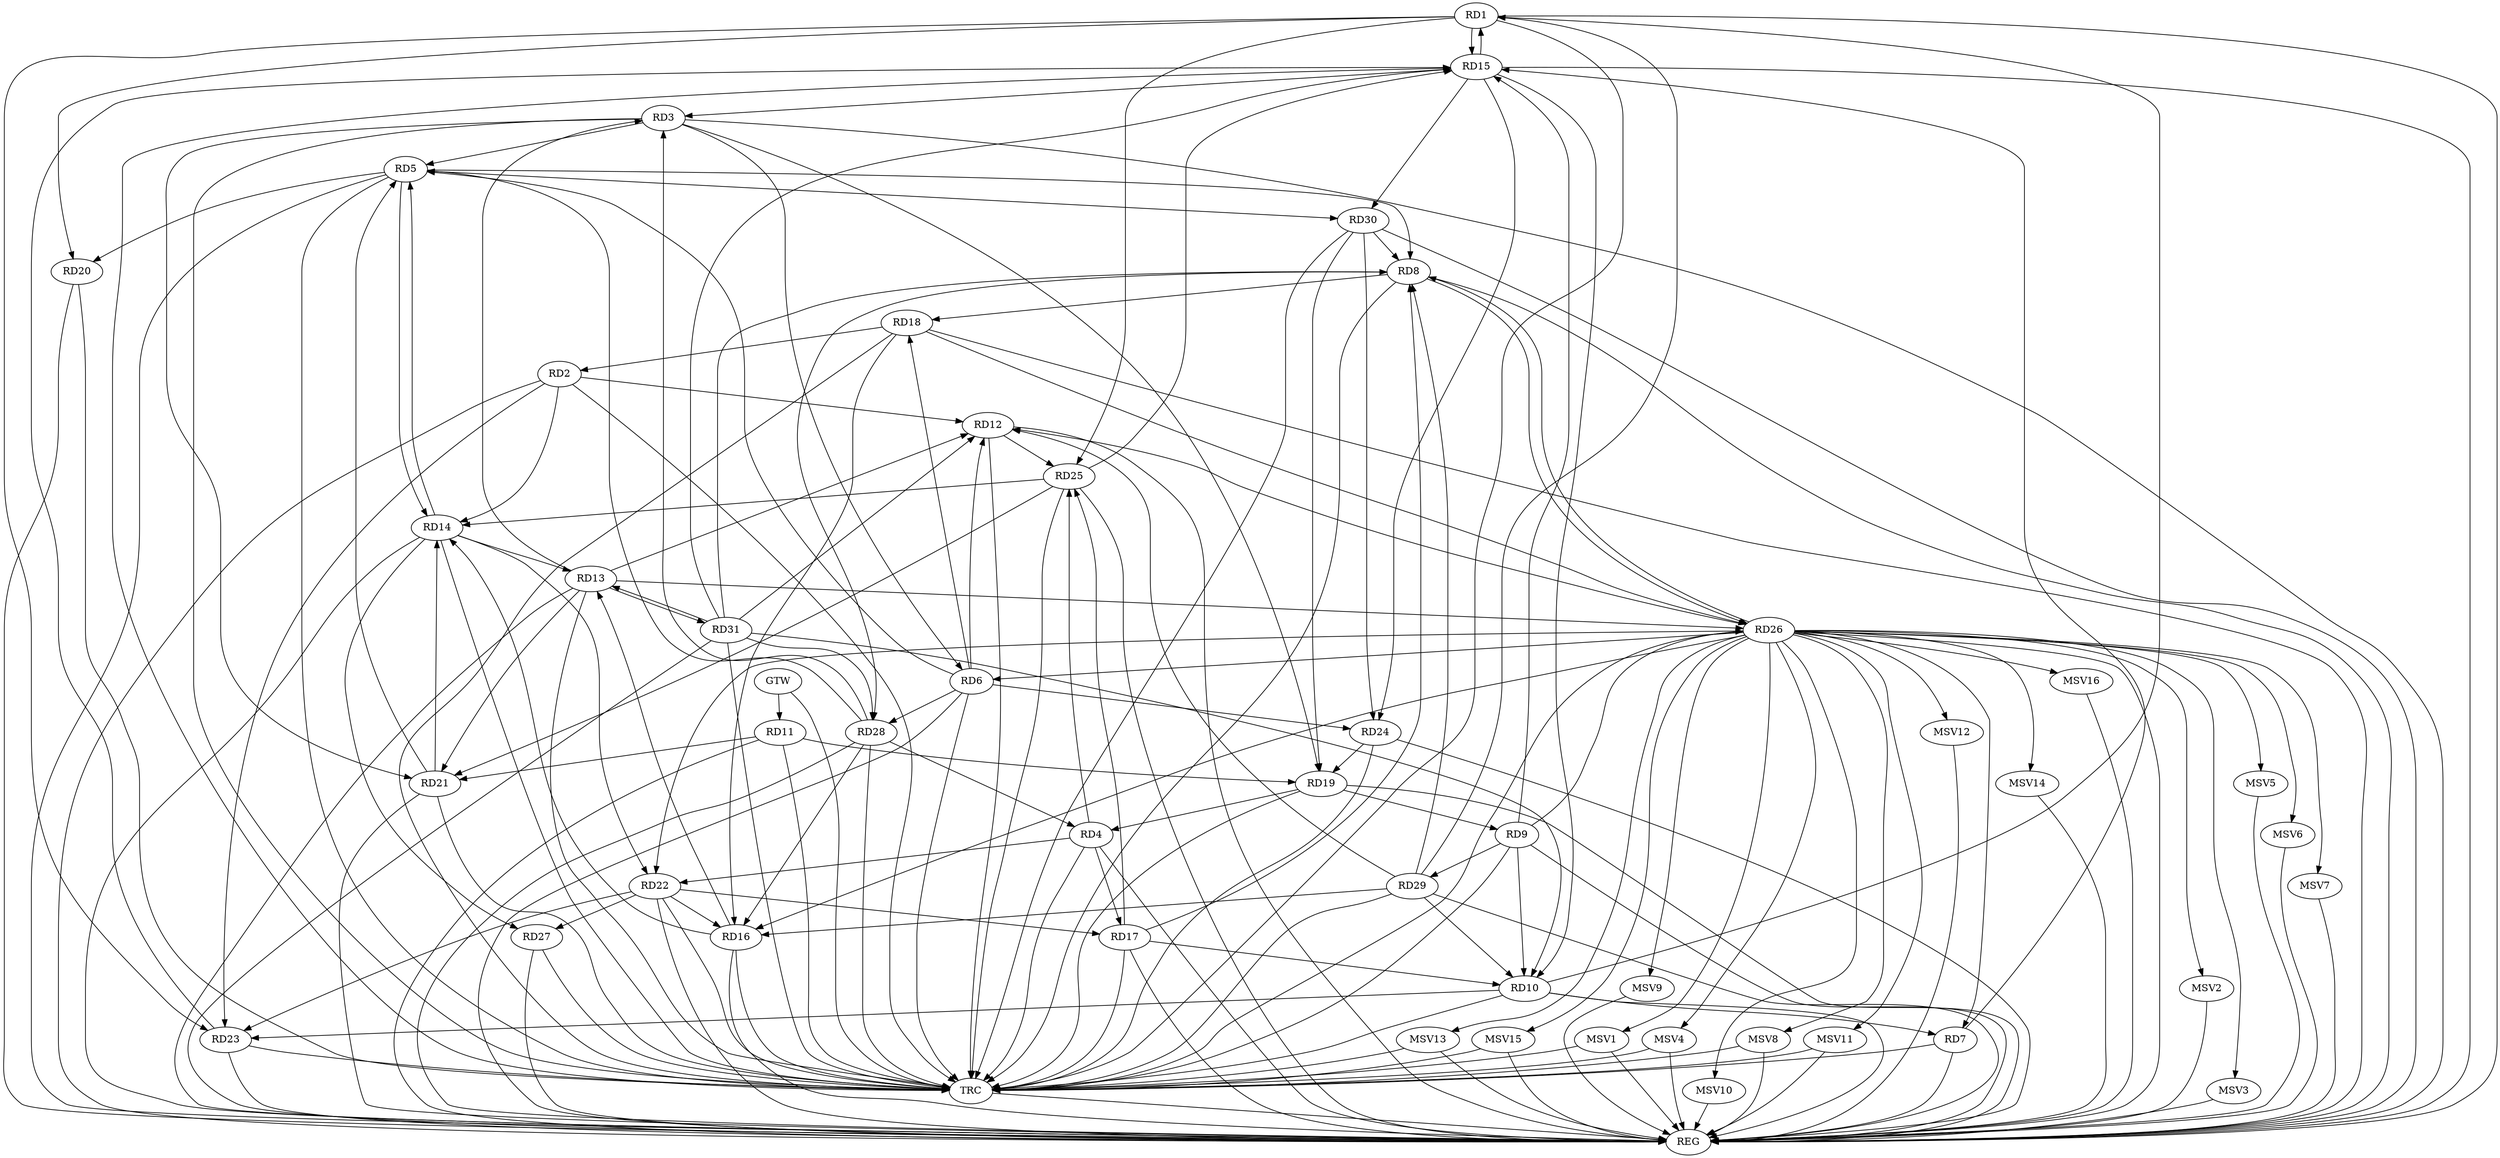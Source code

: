 strict digraph G {
  RD1 [ label="RD1" ];
  RD2 [ label="RD2" ];
  RD3 [ label="RD3" ];
  RD4 [ label="RD4" ];
  RD5 [ label="RD5" ];
  RD6 [ label="RD6" ];
  RD7 [ label="RD7" ];
  RD8 [ label="RD8" ];
  RD9 [ label="RD9" ];
  RD10 [ label="RD10" ];
  RD11 [ label="RD11" ];
  RD12 [ label="RD12" ];
  RD13 [ label="RD13" ];
  RD14 [ label="RD14" ];
  RD15 [ label="RD15" ];
  RD16 [ label="RD16" ];
  RD17 [ label="RD17" ];
  RD18 [ label="RD18" ];
  RD19 [ label="RD19" ];
  RD20 [ label="RD20" ];
  RD21 [ label="RD21" ];
  RD22 [ label="RD22" ];
  RD23 [ label="RD23" ];
  RD24 [ label="RD24" ];
  RD25 [ label="RD25" ];
  RD26 [ label="RD26" ];
  RD27 [ label="RD27" ];
  RD28 [ label="RD28" ];
  RD29 [ label="RD29" ];
  RD30 [ label="RD30" ];
  RD31 [ label="RD31" ];
  GTW [ label="GTW" ];
  REG [ label="REG" ];
  TRC [ label="TRC" ];
  MSV1 [ label="MSV1" ];
  MSV2 [ label="MSV2" ];
  MSV3 [ label="MSV3" ];
  MSV4 [ label="MSV4" ];
  MSV5 [ label="MSV5" ];
  MSV6 [ label="MSV6" ];
  MSV7 [ label="MSV7" ];
  MSV8 [ label="MSV8" ];
  MSV9 [ label="MSV9" ];
  MSV10 [ label="MSV10" ];
  MSV11 [ label="MSV11" ];
  MSV12 [ label="MSV12" ];
  MSV13 [ label="MSV13" ];
  MSV14 [ label="MSV14" ];
  MSV15 [ label="MSV15" ];
  MSV16 [ label="MSV16" ];
  RD10 -> RD1;
  RD1 -> RD15;
  RD15 -> RD1;
  RD1 -> RD20;
  RD1 -> RD23;
  RD1 -> RD25;
  RD29 -> RD1;
  RD2 -> RD12;
  RD2 -> RD14;
  RD18 -> RD2;
  RD2 -> RD23;
  RD3 -> RD5;
  RD3 -> RD6;
  RD13 -> RD3;
  RD15 -> RD3;
  RD3 -> RD19;
  RD3 -> RD21;
  RD28 -> RD3;
  RD4 -> RD17;
  RD19 -> RD4;
  RD4 -> RD22;
  RD4 -> RD25;
  RD28 -> RD4;
  RD6 -> RD5;
  RD5 -> RD8;
  RD5 -> RD14;
  RD14 -> RD5;
  RD5 -> RD20;
  RD21 -> RD5;
  RD28 -> RD5;
  RD5 -> RD30;
  RD6 -> RD12;
  RD6 -> RD18;
  RD6 -> RD24;
  RD26 -> RD6;
  RD6 -> RD28;
  RD10 -> RD7;
  RD7 -> RD15;
  RD26 -> RD7;
  RD17 -> RD8;
  RD8 -> RD18;
  RD8 -> RD26;
  RD26 -> RD8;
  RD8 -> RD28;
  RD29 -> RD8;
  RD30 -> RD8;
  RD31 -> RD8;
  RD9 -> RD10;
  RD9 -> RD15;
  RD19 -> RD9;
  RD9 -> RD26;
  RD9 -> RD29;
  RD15 -> RD10;
  RD17 -> RD10;
  RD10 -> RD23;
  RD29 -> RD10;
  RD31 -> RD10;
  RD11 -> RD19;
  RD11 -> RD21;
  RD13 -> RD12;
  RD12 -> RD25;
  RD26 -> RD12;
  RD29 -> RD12;
  RD31 -> RD12;
  RD14 -> RD13;
  RD16 -> RD13;
  RD13 -> RD21;
  RD13 -> RD26;
  RD13 -> RD31;
  RD31 -> RD13;
  RD16 -> RD14;
  RD21 -> RD14;
  RD14 -> RD22;
  RD25 -> RD14;
  RD14 -> RD27;
  RD23 -> RD15;
  RD15 -> RD24;
  RD25 -> RD15;
  RD15 -> RD30;
  RD31 -> RD15;
  RD18 -> RD16;
  RD22 -> RD16;
  RD26 -> RD16;
  RD28 -> RD16;
  RD29 -> RD16;
  RD22 -> RD17;
  RD17 -> RD25;
  RD18 -> RD26;
  RD24 -> RD19;
  RD30 -> RD19;
  RD25 -> RD21;
  RD22 -> RD23;
  RD26 -> RD22;
  RD22 -> RD27;
  RD30 -> RD24;
  RD31 -> RD28;
  GTW -> RD11;
  RD1 -> REG;
  RD2 -> REG;
  RD3 -> REG;
  RD4 -> REG;
  RD5 -> REG;
  RD6 -> REG;
  RD7 -> REG;
  RD8 -> REG;
  RD9 -> REG;
  RD10 -> REG;
  RD11 -> REG;
  RD12 -> REG;
  RD13 -> REG;
  RD14 -> REG;
  RD15 -> REG;
  RD16 -> REG;
  RD17 -> REG;
  RD18 -> REG;
  RD19 -> REG;
  RD20 -> REG;
  RD21 -> REG;
  RD22 -> REG;
  RD23 -> REG;
  RD24 -> REG;
  RD25 -> REG;
  RD26 -> REG;
  RD27 -> REG;
  RD28 -> REG;
  RD29 -> REG;
  RD30 -> REG;
  RD31 -> REG;
  RD1 -> TRC;
  RD2 -> TRC;
  RD3 -> TRC;
  RD4 -> TRC;
  RD5 -> TRC;
  RD6 -> TRC;
  RD7 -> TRC;
  RD8 -> TRC;
  RD9 -> TRC;
  RD10 -> TRC;
  RD11 -> TRC;
  RD12 -> TRC;
  RD13 -> TRC;
  RD14 -> TRC;
  RD15 -> TRC;
  RD16 -> TRC;
  RD17 -> TRC;
  RD18 -> TRC;
  RD19 -> TRC;
  RD20 -> TRC;
  RD21 -> TRC;
  RD22 -> TRC;
  RD23 -> TRC;
  RD24 -> TRC;
  RD25 -> TRC;
  RD26 -> TRC;
  RD27 -> TRC;
  RD28 -> TRC;
  RD29 -> TRC;
  RD30 -> TRC;
  RD31 -> TRC;
  GTW -> TRC;
  TRC -> REG;
  RD26 -> MSV1;
  MSV1 -> REG;
  MSV1 -> TRC;
  RD26 -> MSV2;
  RD26 -> MSV3;
  RD26 -> MSV4;
  MSV2 -> REG;
  MSV3 -> REG;
  MSV4 -> REG;
  MSV4 -> TRC;
  RD26 -> MSV5;
  MSV5 -> REG;
  RD26 -> MSV6;
  MSV6 -> REG;
  RD26 -> MSV7;
  RD26 -> MSV8;
  MSV7 -> REG;
  MSV8 -> REG;
  MSV8 -> TRC;
  RD26 -> MSV9;
  RD26 -> MSV10;
  MSV9 -> REG;
  MSV10 -> REG;
  RD26 -> MSV11;
  MSV11 -> REG;
  MSV11 -> TRC;
  RD26 -> MSV12;
  MSV12 -> REG;
  RD26 -> MSV13;
  MSV13 -> REG;
  MSV13 -> TRC;
  RD26 -> MSV14;
  RD26 -> MSV15;
  RD26 -> MSV16;
  MSV14 -> REG;
  MSV15 -> REG;
  MSV15 -> TRC;
  MSV16 -> REG;
}
